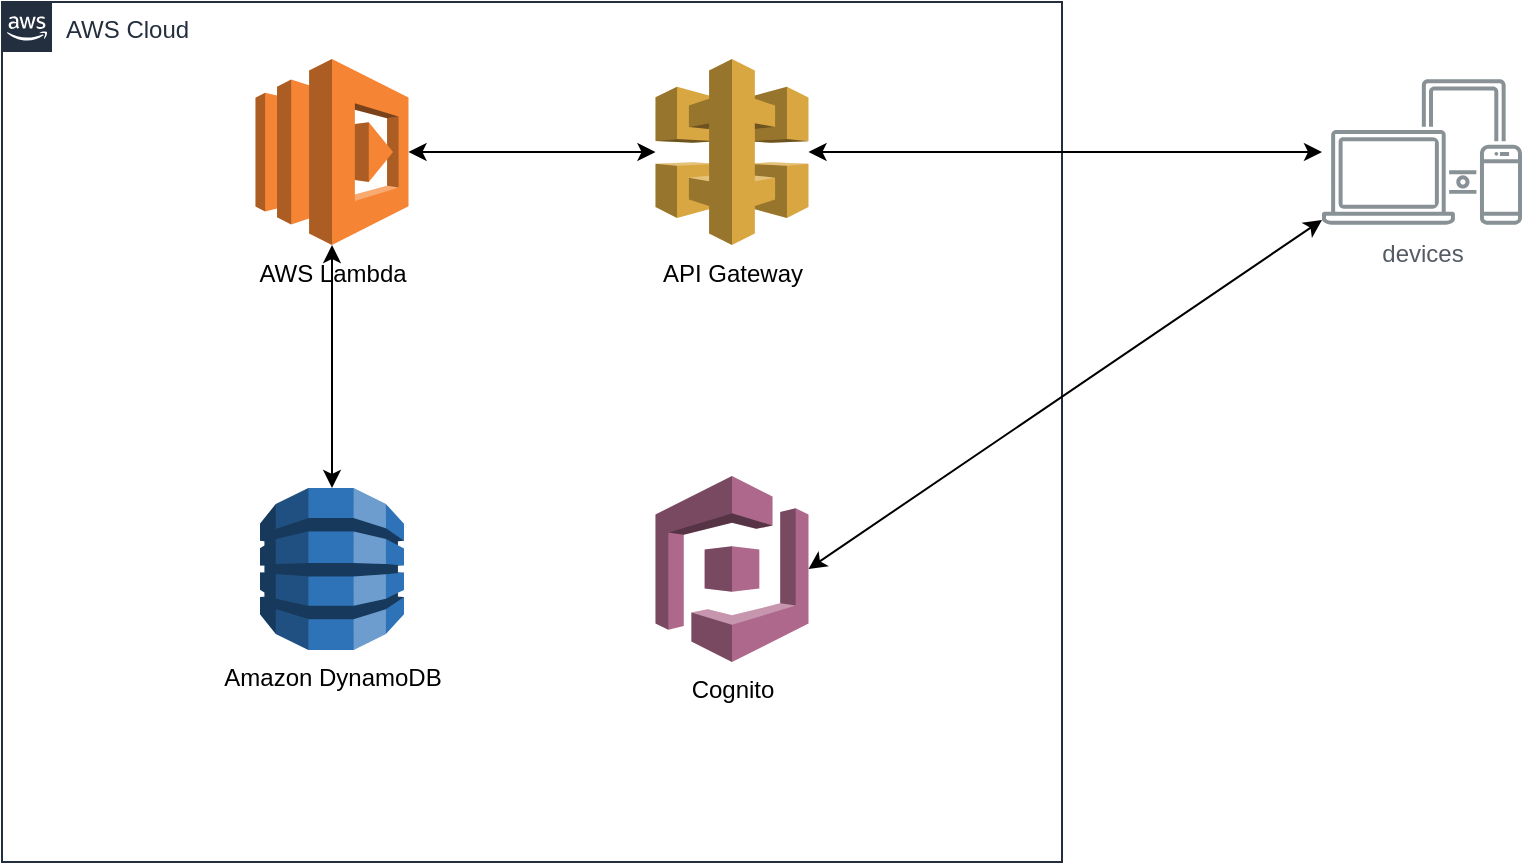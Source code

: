 <mxfile version="12.5.3" type="device"><diagram id="YuQiDLJfiTMUtSyOQUOC" name="Page-1"><mxGraphModel dx="1038" dy="499" grid="1" gridSize="10" guides="1" tooltips="1" connect="1" arrows="1" fold="1" page="1" pageScale="1" pageWidth="827" pageHeight="1169" math="0" shadow="0"><root><mxCell id="0"/><mxCell id="1" parent="0"/><mxCell id="dP35DcLoiCJ73uTrF9Eg-1" value="AWS Cloud" style="points=[[0,0],[0.25,0],[0.5,0],[0.75,0],[1,0],[1,0.25],[1,0.5],[1,0.75],[1,1],[0.75,1],[0.5,1],[0.25,1],[0,1],[0,0.75],[0,0.5],[0,0.25]];outlineConnect=0;gradientColor=none;html=1;whiteSpace=wrap;fontSize=12;fontStyle=0;shape=mxgraph.aws4.group;grIcon=mxgraph.aws4.group_aws_cloud_alt;strokeColor=#232F3E;fillColor=none;verticalAlign=top;align=left;spacingLeft=30;fontColor=#232F3E;dashed=0;labelBackgroundColor=#ffffff;" vertex="1" parent="1"><mxGeometry x="60.0" y="330" width="530" height="430" as="geometry"/></mxCell><mxCell id="dP35DcLoiCJ73uTrF9Eg-2" value="devices" style="outlineConnect=0;gradientColor=none;fontColor=#545B64;strokeColor=none;fillColor=#879196;dashed=0;verticalLabelPosition=bottom;verticalAlign=top;align=center;html=1;fontSize=12;fontStyle=0;aspect=fixed;shape=mxgraph.aws4.illustration_devices;pointerEvents=1" vertex="1" parent="1"><mxGeometry x="720" y="368.5" width="100" height="73" as="geometry"/></mxCell><mxCell id="dP35DcLoiCJ73uTrF9Eg-7" value="API Gateway" style="outlineConnect=0;dashed=0;verticalLabelPosition=bottom;verticalAlign=top;align=center;html=1;shape=mxgraph.aws3.api_gateway;fillColor=#D9A741;gradientColor=none;" vertex="1" parent="1"><mxGeometry x="386.75" y="358.5" width="76.5" height="93" as="geometry"/></mxCell><mxCell id="dP35DcLoiCJ73uTrF9Eg-8" value="AWS Lambda" style="outlineConnect=0;dashed=0;verticalLabelPosition=bottom;verticalAlign=top;align=center;html=1;shape=mxgraph.aws3.lambda;fillColor=#F58534;gradientColor=none;" vertex="1" parent="1"><mxGeometry x="186.75" y="358.5" width="76.5" height="93" as="geometry"/></mxCell><mxCell id="dP35DcLoiCJ73uTrF9Eg-9" value="Amazon DynamoDB" style="outlineConnect=0;dashed=0;verticalLabelPosition=bottom;verticalAlign=top;align=center;html=1;shape=mxgraph.aws3.dynamo_db;fillColor=#2E73B8;gradientColor=none;" vertex="1" parent="1"><mxGeometry x="189.0" y="573" width="72" height="81" as="geometry"/></mxCell><mxCell id="dP35DcLoiCJ73uTrF9Eg-10" value="" style="endArrow=classic;startArrow=classic;html=1;entryX=0.5;entryY=0;entryDx=0;entryDy=0;entryPerimeter=0;exitX=0.5;exitY=1;exitDx=0;exitDy=0;exitPerimeter=0;" edge="1" parent="1" source="dP35DcLoiCJ73uTrF9Eg-8" target="dP35DcLoiCJ73uTrF9Eg-9"><mxGeometry width="50" height="50" relative="1" as="geometry"><mxPoint x="346.75" y="460" as="sourcePoint"/><mxPoint x="396.75" y="410" as="targetPoint"/><Array as="points"/></mxGeometry></mxCell><mxCell id="dP35DcLoiCJ73uTrF9Eg-11" value="" style="endArrow=classic;startArrow=classic;html=1;entryX=1;entryY=0.5;entryDx=0;entryDy=0;entryPerimeter=0;" edge="1" parent="1" source="dP35DcLoiCJ73uTrF9Eg-7" target="dP35DcLoiCJ73uTrF9Eg-8"><mxGeometry width="50" height="50" relative="1" as="geometry"><mxPoint x="176.75" y="590" as="sourcePoint"/><mxPoint x="226.75" y="540" as="targetPoint"/><Array as="points"/></mxGeometry></mxCell><mxCell id="dP35DcLoiCJ73uTrF9Eg-12" value="" style="endArrow=classic;startArrow=classic;html=1;" edge="1" parent="1" source="dP35DcLoiCJ73uTrF9Eg-2" target="dP35DcLoiCJ73uTrF9Eg-7"><mxGeometry width="50" height="50" relative="1" as="geometry"><mxPoint x="-180.0" y="640" as="sourcePoint"/><mxPoint x="-130.0" y="590" as="targetPoint"/></mxGeometry></mxCell><mxCell id="dP35DcLoiCJ73uTrF9Eg-13" value="Cognito" style="outlineConnect=0;dashed=0;verticalLabelPosition=bottom;verticalAlign=top;align=center;html=1;shape=mxgraph.aws3.cognito;fillColor=#AD688B;gradientColor=none;" vertex="1" parent="1"><mxGeometry x="386.75" y="567" width="76.5" height="93" as="geometry"/></mxCell><mxCell id="dP35DcLoiCJ73uTrF9Eg-14" value="" style="endArrow=classic;startArrow=classic;html=1;entryX=1;entryY=0.5;entryDx=0;entryDy=0;entryPerimeter=0;" edge="1" parent="1" source="dP35DcLoiCJ73uTrF9Eg-2" target="dP35DcLoiCJ73uTrF9Eg-13"><mxGeometry width="50" height="50" relative="1" as="geometry"><mxPoint x="736.75" y="560" as="sourcePoint"/><mxPoint x="480.0" y="560" as="targetPoint"/></mxGeometry></mxCell></root></mxGraphModel></diagram></mxfile>